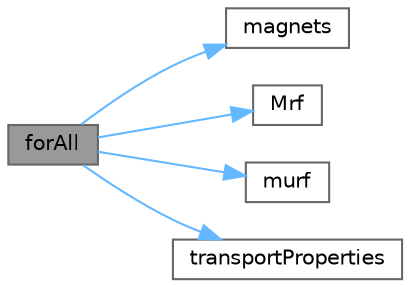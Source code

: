 digraph "forAll"
{
 // LATEX_PDF_SIZE
  bgcolor="transparent";
  edge [fontname=Helvetica,fontsize=10,labelfontname=Helvetica,labelfontsize=10];
  node [fontname=Helvetica,fontsize=10,shape=box,height=0.2,width=0.4];
  rankdir="LR";
  Node1 [id="Node000001",label="forAll",height=0.2,width=0.4,color="gray40", fillcolor="grey60", style="filled", fontcolor="black",tooltip=" "];
  Node1 -> Node2 [id="edge1_Node000001_Node000002",color="steelblue1",style="solid",tooltip=" "];
  Node2 [id="Node000002",label="magnets",height=0.2,width=0.4,color="grey40", fillcolor="white", style="filled",URL="$solvers_2electromagnetics_2magneticFoam_2createFields_8H.html#aaf3fba85837461844e46dec2fb407417",tooltip=" "];
  Node1 -> Node3 [id="edge2_Node000001_Node000003",color="steelblue1",style="solid",tooltip=" "];
  Node3 [id="Node000003",label="Mrf",height=0.2,width=0.4,color="grey40", fillcolor="white", style="filled",URL="$solvers_2electromagnetics_2magneticFoam_2createFields_8H.html#abad0e6e38f3609a792341ce2ad31e158",tooltip=" "];
  Node1 -> Node4 [id="edge3_Node000001_Node000004",color="steelblue1",style="solid",tooltip=" "];
  Node4 [id="Node000004",label="murf",height=0.2,width=0.4,color="grey40", fillcolor="white", style="filled",URL="$solvers_2electromagnetics_2magneticFoam_2createFields_8H.html#a12772b958ea7bf1122df6f119d967fdb",tooltip=" "];
  Node1 -> Node5 [id="edge4_Node000001_Node000005",color="steelblue1",style="solid",tooltip=" "];
  Node5 [id="Node000005",label="transportProperties",height=0.2,width=0.4,color="grey40", fillcolor="white", style="filled",URL="$solvers_2finiteArea_2liquidFilmFoam_2readTransportProperties_8H.html#a140cc8e329e5bd7c2c59d118aed32776",tooltip=" "];
}
